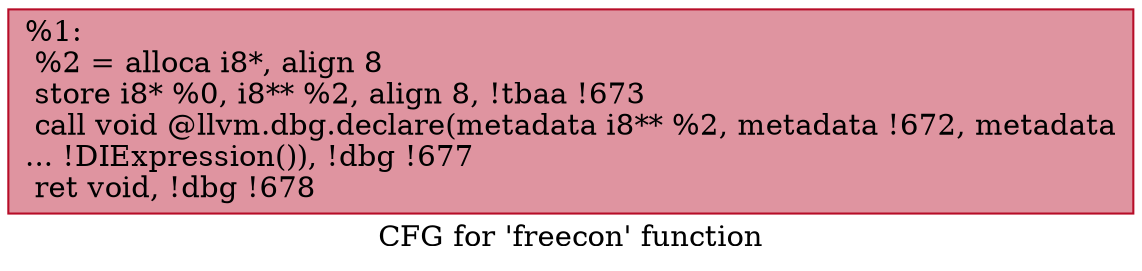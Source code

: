 digraph "CFG for 'freecon' function" {
	label="CFG for 'freecon' function";

	Node0x1610150 [shape=record,color="#b70d28ff", style=filled, fillcolor="#b70d2870",label="{%1:\l  %2 = alloca i8*, align 8\l  store i8* %0, i8** %2, align 8, !tbaa !673\l  call void @llvm.dbg.declare(metadata i8** %2, metadata !672, metadata\l... !DIExpression()), !dbg !677\l  ret void, !dbg !678\l}"];
}
